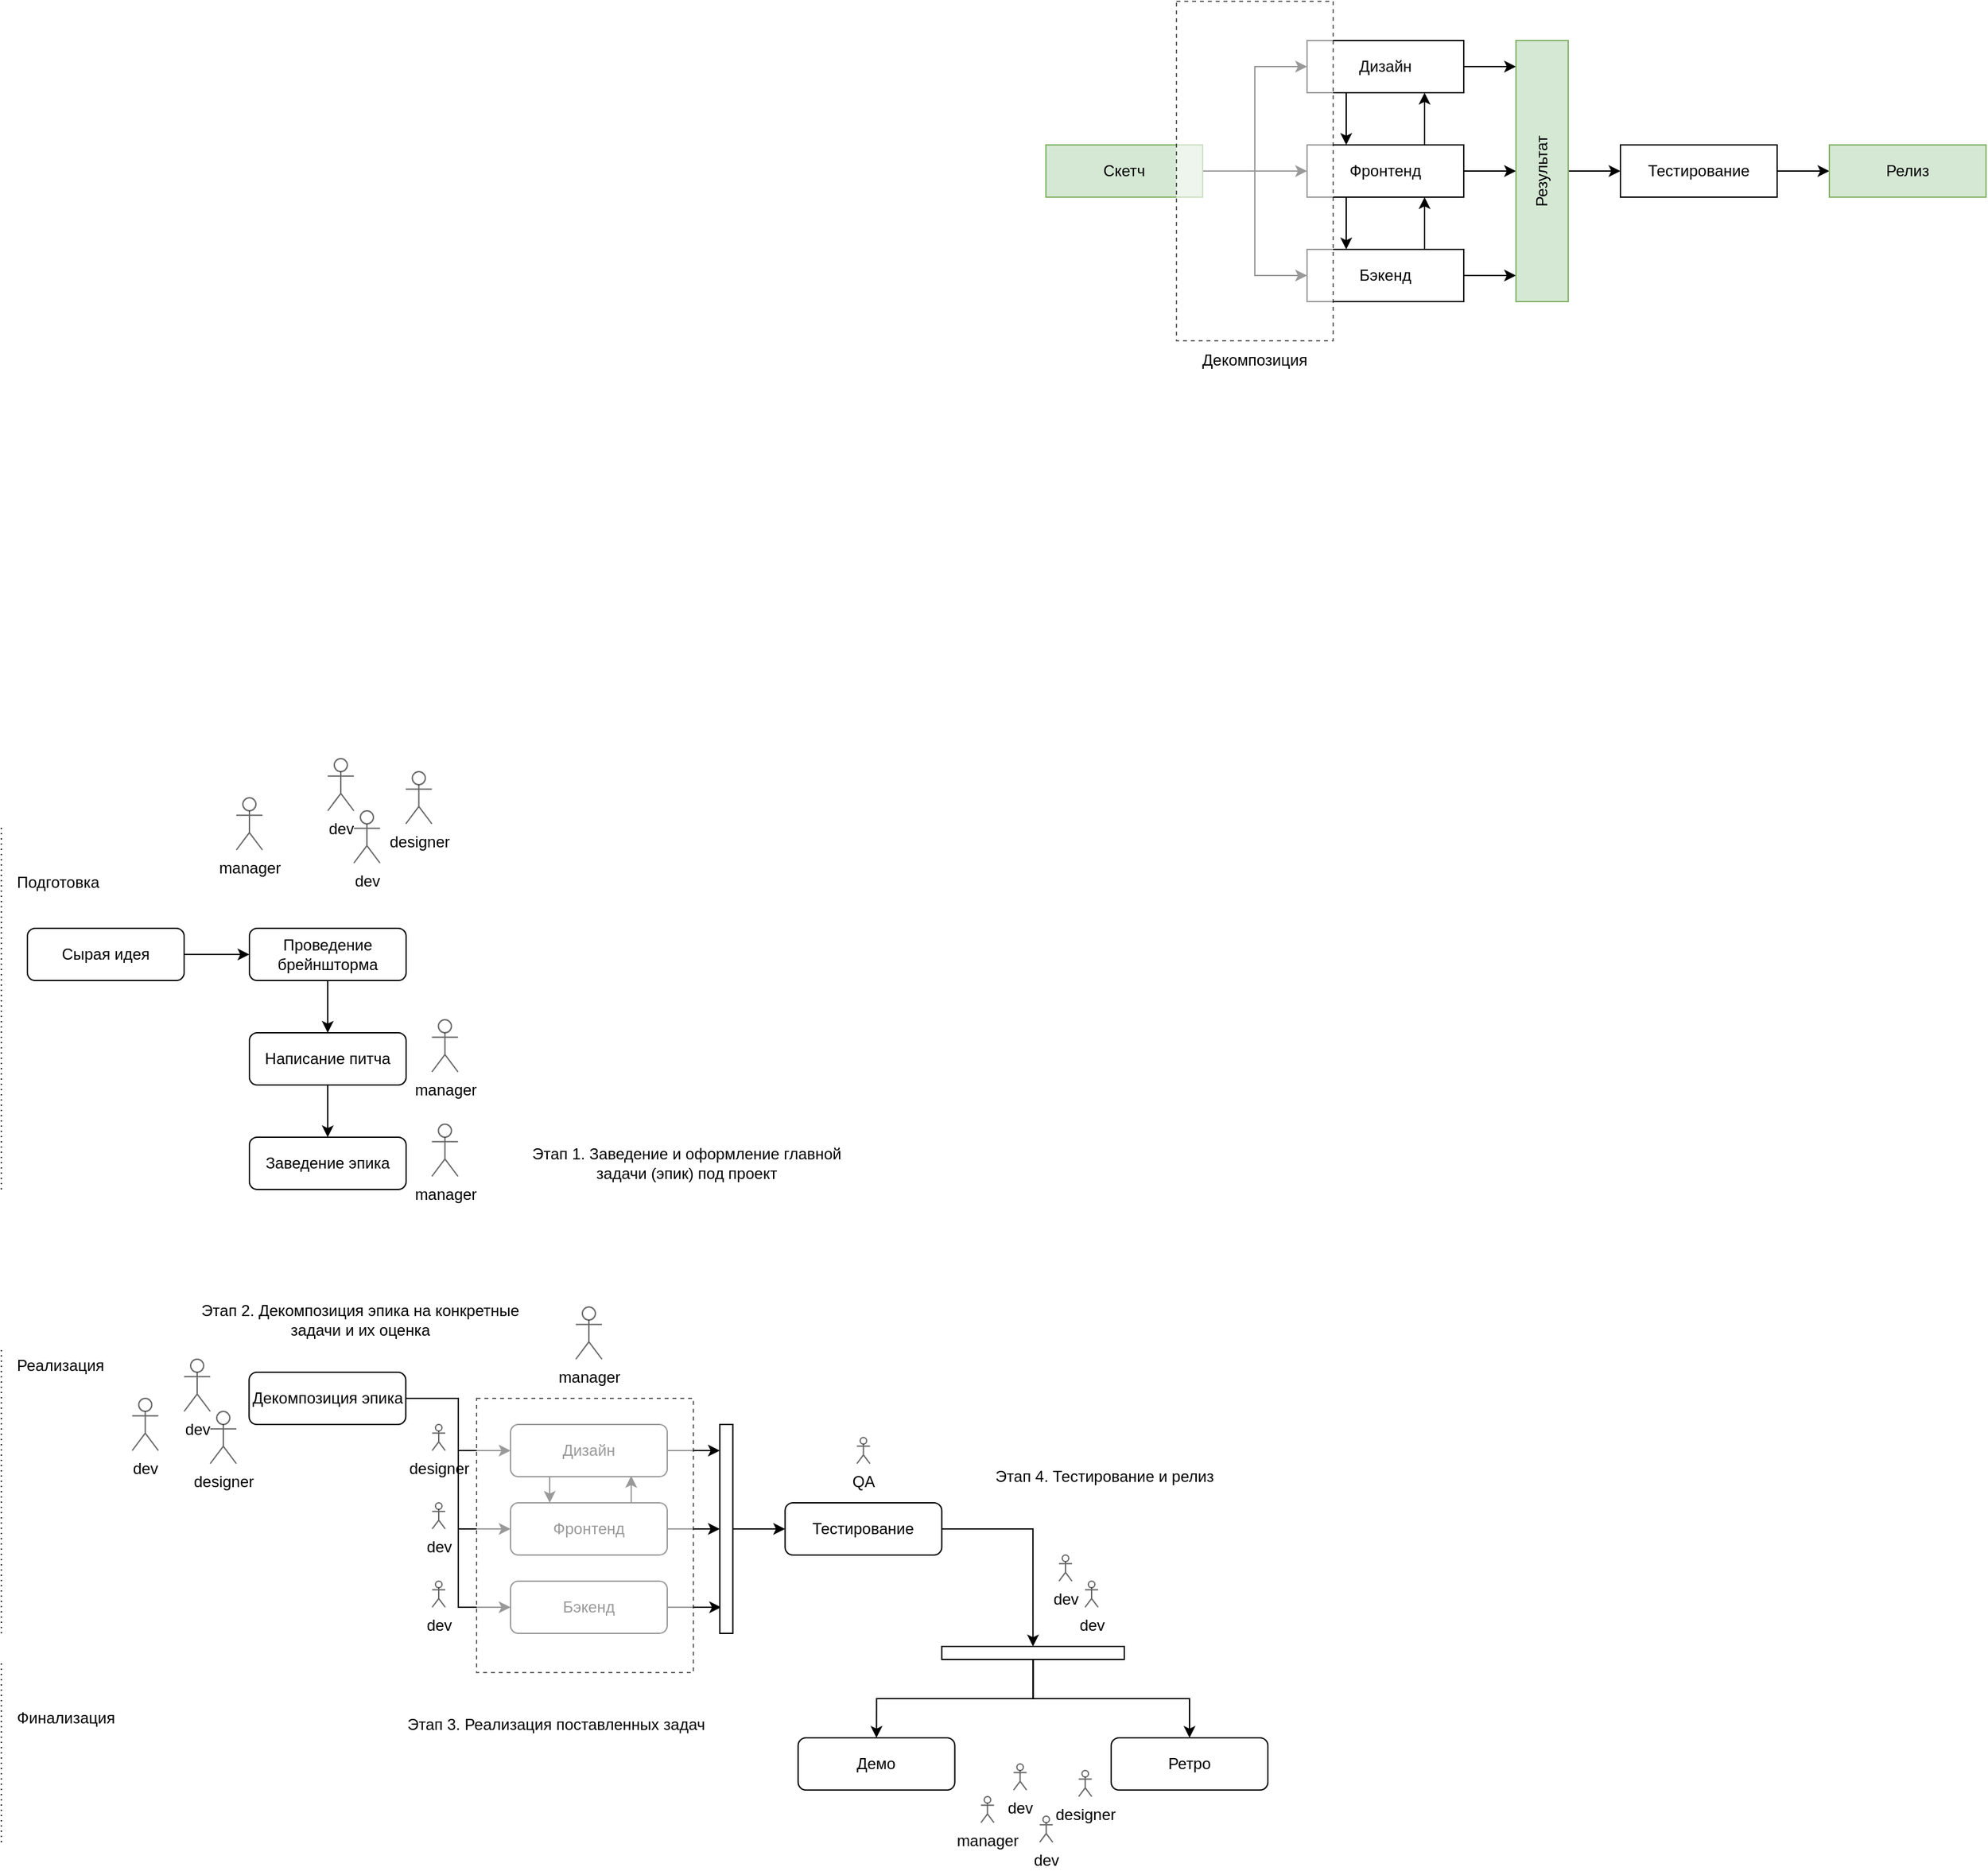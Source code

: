 <mxfile version="15.5.5" type="github">
  <diagram id="WQVOqClJDmihkoMT0SWu" name="Page-1">
    <mxGraphModel dx="1426" dy="2090" grid="1" gridSize="10" guides="1" tooltips="1" connect="1" arrows="1" fold="1" page="1" pageScale="1" pageWidth="827" pageHeight="1169" math="0" shadow="0">
      <root>
        <mxCell id="0" />
        <mxCell id="1" parent="0" />
        <mxCell id="YQrZKttQEr3VEtj5sMxb-9" style="edgeStyle=none;rounded=0;orthogonalLoop=1;jettySize=auto;html=1;endArrow=classic;endFill=1;" edge="1" parent="1" source="YQrZKttQEr3VEtj5sMxb-2" target="YQrZKttQEr3VEtj5sMxb-4">
          <mxGeometry relative="1" as="geometry" />
        </mxCell>
        <mxCell id="YQrZKttQEr3VEtj5sMxb-2" value="Сырая идея" style="rounded=1;whiteSpace=wrap;html=1;" vertex="1" parent="1">
          <mxGeometry x="60" y="-440" width="120" height="40" as="geometry" />
        </mxCell>
        <mxCell id="YQrZKttQEr3VEtj5sMxb-94" style="edgeStyle=elbowEdgeStyle;rounded=0;orthogonalLoop=1;jettySize=auto;html=1;endArrow=classic;endFill=1;strokeWidth=1;" edge="1" parent="1" source="YQrZKttQEr3VEtj5sMxb-4" target="YQrZKttQEr3VEtj5sMxb-93">
          <mxGeometry relative="1" as="geometry" />
        </mxCell>
        <mxCell id="YQrZKttQEr3VEtj5sMxb-4" value="Проведение брейншторма" style="rounded=1;whiteSpace=wrap;html=1;" vertex="1" parent="1">
          <mxGeometry x="230" y="-440" width="120" height="40" as="geometry" />
        </mxCell>
        <mxCell id="YQrZKttQEr3VEtj5sMxb-42" value="" style="edgeStyle=elbowEdgeStyle;rounded=0;orthogonalLoop=1;jettySize=auto;html=1;endArrow=classic;endFill=1;strokeWidth=1;exitX=1;exitY=0.5;exitDx=0;exitDy=0;" edge="1" parent="1" source="YQrZKttQEr3VEtj5sMxb-96" target="YQrZKttQEr3VEtj5sMxb-41">
          <mxGeometry relative="1" as="geometry">
            <mxPoint x="520" y="-80" as="sourcePoint" />
          </mxGeometry>
        </mxCell>
        <mxCell id="YQrZKttQEr3VEtj5sMxb-45" style="edgeStyle=elbowEdgeStyle;rounded=0;orthogonalLoop=1;jettySize=auto;html=1;endArrow=classic;endFill=1;strokeWidth=1;exitX=1;exitY=0.5;exitDx=0;exitDy=0;" edge="1" parent="1" source="YQrZKttQEr3VEtj5sMxb-96" target="YQrZKttQEr3VEtj5sMxb-43">
          <mxGeometry relative="1" as="geometry">
            <mxPoint x="520" y="-80" as="sourcePoint" />
          </mxGeometry>
        </mxCell>
        <mxCell id="YQrZKttQEr3VEtj5sMxb-46" style="edgeStyle=elbowEdgeStyle;rounded=0;orthogonalLoop=1;jettySize=auto;html=1;entryX=0;entryY=0.5;entryDx=0;entryDy=0;endArrow=classic;endFill=1;strokeWidth=1;exitX=1;exitY=0.5;exitDx=0;exitDy=0;" edge="1" parent="1" source="YQrZKttQEr3VEtj5sMxb-96" target="YQrZKttQEr3VEtj5sMxb-44">
          <mxGeometry relative="1" as="geometry">
            <mxPoint x="520" y="-80" as="sourcePoint" />
          </mxGeometry>
        </mxCell>
        <mxCell id="YQrZKttQEr3VEtj5sMxb-111" style="edgeStyle=orthogonalEdgeStyle;rounded=0;orthogonalLoop=1;jettySize=auto;html=1;entryX=0.5;entryY=0;entryDx=0;entryDy=0;endArrow=classic;endFill=1;strokeWidth=1;exitX=1;exitY=0.5;exitDx=0;exitDy=0;" edge="1" parent="1" source="YQrZKttQEr3VEtj5sMxb-21" target="YQrZKttQEr3VEtj5sMxb-109">
          <mxGeometry relative="1" as="geometry" />
        </mxCell>
        <mxCell id="YQrZKttQEr3VEtj5sMxb-21" value="Тестирование" style="rounded=1;whiteSpace=wrap;html=1;" vertex="1" parent="1">
          <mxGeometry x="640.25" width="120" height="40" as="geometry" />
        </mxCell>
        <mxCell id="YQrZKttQEr3VEtj5sMxb-25" value="Демо" style="rounded=1;whiteSpace=wrap;html=1;" vertex="1" parent="1">
          <mxGeometry x="650.25" y="180" width="120" height="40" as="geometry" />
        </mxCell>
        <mxCell id="YQrZKttQEr3VEtj5sMxb-28" value="Подготовка" style="text;html=1;strokeColor=none;fillColor=none;align=left;verticalAlign=middle;whiteSpace=wrap;rounded=0;" vertex="1" parent="1">
          <mxGeometry x="50" y="-490" width="70" height="30" as="geometry" />
        </mxCell>
        <mxCell id="YQrZKttQEr3VEtj5sMxb-31" value="" style="endArrow=none;dashed=1;html=1;dashPattern=1 3;strokeWidth=1;rounded=0;" edge="1" parent="1">
          <mxGeometry width="50" height="50" relative="1" as="geometry">
            <mxPoint x="40" y="-240" as="sourcePoint" />
            <mxPoint x="40" y="-520" as="targetPoint" />
          </mxGeometry>
        </mxCell>
        <mxCell id="YQrZKttQEr3VEtj5sMxb-33" value="Реализация" style="text;html=1;strokeColor=none;fillColor=none;align=left;verticalAlign=middle;whiteSpace=wrap;rounded=0;" vertex="1" parent="1">
          <mxGeometry x="49.75" y="-120" width="70" height="30" as="geometry" />
        </mxCell>
        <mxCell id="YQrZKttQEr3VEtj5sMxb-34" value="" style="endArrow=none;dashed=1;html=1;dashPattern=1 3;strokeWidth=1;rounded=0;" edge="1" parent="1">
          <mxGeometry width="50" height="50" relative="1" as="geometry">
            <mxPoint x="40" y="100" as="sourcePoint" />
            <mxPoint x="40" y="-120" as="targetPoint" />
          </mxGeometry>
        </mxCell>
        <mxCell id="YQrZKttQEr3VEtj5sMxb-36" value="Финализация" style="text;html=1;strokeColor=none;fillColor=none;align=left;verticalAlign=middle;whiteSpace=wrap;rounded=0;" vertex="1" parent="1">
          <mxGeometry x="50" y="150" width="70" height="30" as="geometry" />
        </mxCell>
        <mxCell id="YQrZKttQEr3VEtj5sMxb-37" value="" style="endArrow=none;dashed=1;html=1;dashPattern=1 3;strokeWidth=1;rounded=0;" edge="1" parent="1">
          <mxGeometry width="50" height="50" relative="1" as="geometry">
            <mxPoint x="40" y="260" as="sourcePoint" />
            <mxPoint x="40" y="120" as="targetPoint" />
          </mxGeometry>
        </mxCell>
        <mxCell id="YQrZKttQEr3VEtj5sMxb-39" value="Ретро" style="rounded=1;whiteSpace=wrap;html=1;" vertex="1" parent="1">
          <mxGeometry x="890" y="180" width="120" height="40" as="geometry" />
        </mxCell>
        <mxCell id="YQrZKttQEr3VEtj5sMxb-52" style="edgeStyle=elbowEdgeStyle;rounded=0;orthogonalLoop=1;jettySize=auto;html=1;entryX=0;entryY=0.125;entryDx=0;entryDy=0;entryPerimeter=0;endArrow=classic;endFill=1;strokeWidth=1;" edge="1" parent="1" source="YQrZKttQEr3VEtj5sMxb-41" target="YQrZKttQEr3VEtj5sMxb-51">
          <mxGeometry relative="1" as="geometry" />
        </mxCell>
        <mxCell id="YQrZKttQEr3VEtj5sMxb-56" style="edgeStyle=elbowEdgeStyle;rounded=0;orthogonalLoop=1;jettySize=auto;html=1;entryX=0.25;entryY=0;entryDx=0;entryDy=0;endArrow=classic;endFill=1;strokeWidth=1;" edge="1" parent="1" source="YQrZKttQEr3VEtj5sMxb-41" target="YQrZKttQEr3VEtj5sMxb-43">
          <mxGeometry relative="1" as="geometry" />
        </mxCell>
        <mxCell id="YQrZKttQEr3VEtj5sMxb-41" value="Дизайн" style="rounded=1;whiteSpace=wrap;html=1;" vertex="1" parent="1">
          <mxGeometry x="430" y="-60" width="120" height="40" as="geometry" />
        </mxCell>
        <mxCell id="YQrZKttQEr3VEtj5sMxb-53" style="edgeStyle=elbowEdgeStyle;rounded=0;orthogonalLoop=1;jettySize=auto;html=1;entryX=0;entryY=0.5;entryDx=0;entryDy=0;endArrow=classic;endFill=1;strokeWidth=1;" edge="1" parent="1" source="YQrZKttQEr3VEtj5sMxb-43" target="YQrZKttQEr3VEtj5sMxb-51">
          <mxGeometry relative="1" as="geometry" />
        </mxCell>
        <mxCell id="YQrZKttQEr3VEtj5sMxb-114" style="edgeStyle=orthogonalEdgeStyle;rounded=0;orthogonalLoop=1;jettySize=auto;html=1;entryX=0.77;entryY=0.985;entryDx=0;entryDy=0;entryPerimeter=0;endArrow=classic;endFill=1;strokeWidth=1;exitX=0.782;exitY=0.006;exitDx=0;exitDy=0;exitPerimeter=0;" edge="1" parent="1" source="YQrZKttQEr3VEtj5sMxb-43" target="YQrZKttQEr3VEtj5sMxb-41">
          <mxGeometry relative="1" as="geometry" />
        </mxCell>
        <mxCell id="YQrZKttQEr3VEtj5sMxb-43" value="Фронтенд" style="rounded=1;whiteSpace=wrap;html=1;" vertex="1" parent="1">
          <mxGeometry x="430" width="120" height="40" as="geometry" />
        </mxCell>
        <mxCell id="YQrZKttQEr3VEtj5sMxb-54" style="edgeStyle=elbowEdgeStyle;rounded=0;orthogonalLoop=1;jettySize=auto;html=1;entryX=0.1;entryY=0.875;entryDx=0;entryDy=0;entryPerimeter=0;endArrow=classic;endFill=1;strokeWidth=1;" edge="1" parent="1" source="YQrZKttQEr3VEtj5sMxb-44" target="YQrZKttQEr3VEtj5sMxb-51">
          <mxGeometry relative="1" as="geometry" />
        </mxCell>
        <mxCell id="YQrZKttQEr3VEtj5sMxb-44" value="Бэкенд" style="rounded=1;whiteSpace=wrap;html=1;" vertex="1" parent="1">
          <mxGeometry x="430" y="60" width="120" height="40" as="geometry" />
        </mxCell>
        <mxCell id="YQrZKttQEr3VEtj5sMxb-110" style="edgeStyle=elbowEdgeStyle;rounded=0;orthogonalLoop=1;jettySize=auto;html=1;endArrow=classic;endFill=1;strokeWidth=1;" edge="1" parent="1" source="YQrZKttQEr3VEtj5sMxb-51" target="YQrZKttQEr3VEtj5sMxb-21">
          <mxGeometry relative="1" as="geometry" />
        </mxCell>
        <mxCell id="YQrZKttQEr3VEtj5sMxb-51" value="" style="rounded=0;whiteSpace=wrap;html=1;align=left;" vertex="1" parent="1">
          <mxGeometry x="590.25" y="-60" width="10" height="160" as="geometry" />
        </mxCell>
        <mxCell id="YQrZKttQEr3VEtj5sMxb-65" value="" style="edgeStyle=elbowEdgeStyle;rounded=0;orthogonalLoop=1;jettySize=auto;html=1;endArrow=classic;endFill=1;strokeWidth=1;" edge="1" parent="1" source="YQrZKttQEr3VEtj5sMxb-63" target="YQrZKttQEr3VEtj5sMxb-64">
          <mxGeometry relative="1" as="geometry" />
        </mxCell>
        <mxCell id="YQrZKttQEr3VEtj5sMxb-67" style="edgeStyle=elbowEdgeStyle;rounded=0;orthogonalLoop=1;jettySize=auto;html=1;endArrow=classic;endFill=1;strokeWidth=1;" edge="1" parent="1" source="YQrZKttQEr3VEtj5sMxb-63" target="YQrZKttQEr3VEtj5sMxb-66">
          <mxGeometry relative="1" as="geometry" />
        </mxCell>
        <mxCell id="YQrZKttQEr3VEtj5sMxb-69" style="edgeStyle=elbowEdgeStyle;rounded=0;orthogonalLoop=1;jettySize=auto;html=1;endArrow=classic;endFill=1;strokeWidth=1;" edge="1" parent="1" source="YQrZKttQEr3VEtj5sMxb-63" target="YQrZKttQEr3VEtj5sMxb-68">
          <mxGeometry relative="1" as="geometry" />
        </mxCell>
        <mxCell id="YQrZKttQEr3VEtj5sMxb-63" value="Скетч" style="rounded=0;whiteSpace=wrap;html=1;align=center;verticalAlign=middle;fillColor=#d5e8d4;strokeColor=#82b366;" vertex="1" parent="1">
          <mxGeometry x="840" y="-1040" width="120" height="40" as="geometry" />
        </mxCell>
        <mxCell id="YQrZKttQEr3VEtj5sMxb-71" style="edgeStyle=elbowEdgeStyle;rounded=0;orthogonalLoop=1;jettySize=auto;html=1;entryX=0.75;entryY=1;entryDx=0;entryDy=0;endArrow=classic;endFill=1;strokeWidth=1;" edge="1" parent="1" source="YQrZKttQEr3VEtj5sMxb-64" target="YQrZKttQEr3VEtj5sMxb-68">
          <mxGeometry relative="1" as="geometry" />
        </mxCell>
        <mxCell id="YQrZKttQEr3VEtj5sMxb-72" style="edgeStyle=elbowEdgeStyle;rounded=0;orthogonalLoop=1;jettySize=auto;html=1;entryX=0.25;entryY=0;entryDx=0;entryDy=0;endArrow=classic;endFill=1;strokeWidth=1;" edge="1" parent="1" source="YQrZKttQEr3VEtj5sMxb-64" target="YQrZKttQEr3VEtj5sMxb-66">
          <mxGeometry relative="1" as="geometry" />
        </mxCell>
        <mxCell id="YQrZKttQEr3VEtj5sMxb-76" style="edgeStyle=elbowEdgeStyle;rounded=0;orthogonalLoop=1;jettySize=auto;html=1;entryX=0;entryY=0.5;entryDx=0;entryDy=0;endArrow=classic;endFill=1;strokeWidth=1;" edge="1" parent="1" source="YQrZKttQEr3VEtj5sMxb-64" target="YQrZKttQEr3VEtj5sMxb-74">
          <mxGeometry relative="1" as="geometry" />
        </mxCell>
        <mxCell id="YQrZKttQEr3VEtj5sMxb-64" value="Фронтенд" style="rounded=0;whiteSpace=wrap;html=1;align=center;verticalAlign=middle;" vertex="1" parent="1">
          <mxGeometry x="1040" y="-1040" width="120" height="40" as="geometry" />
        </mxCell>
        <mxCell id="YQrZKttQEr3VEtj5sMxb-73" style="edgeStyle=elbowEdgeStyle;rounded=0;orthogonalLoop=1;jettySize=auto;html=1;entryX=0.75;entryY=1;entryDx=0;entryDy=0;endArrow=classic;endFill=1;strokeWidth=1;" edge="1" parent="1" source="YQrZKttQEr3VEtj5sMxb-66" target="YQrZKttQEr3VEtj5sMxb-64">
          <mxGeometry relative="1" as="geometry" />
        </mxCell>
        <mxCell id="YQrZKttQEr3VEtj5sMxb-77" style="edgeStyle=elbowEdgeStyle;rounded=0;orthogonalLoop=1;jettySize=auto;html=1;entryX=0;entryY=0.9;entryDx=0;entryDy=0;entryPerimeter=0;endArrow=classic;endFill=1;strokeWidth=1;" edge="1" parent="1" source="YQrZKttQEr3VEtj5sMxb-66" target="YQrZKttQEr3VEtj5sMxb-74">
          <mxGeometry relative="1" as="geometry" />
        </mxCell>
        <mxCell id="YQrZKttQEr3VEtj5sMxb-66" value="Бэкенд" style="rounded=0;whiteSpace=wrap;html=1;align=center;verticalAlign=middle;" vertex="1" parent="1">
          <mxGeometry x="1040" y="-960" width="120" height="40" as="geometry" />
        </mxCell>
        <mxCell id="YQrZKttQEr3VEtj5sMxb-70" style="edgeStyle=elbowEdgeStyle;rounded=0;orthogonalLoop=1;jettySize=auto;html=1;entryX=0.25;entryY=0;entryDx=0;entryDy=0;endArrow=classic;endFill=1;strokeWidth=1;" edge="1" parent="1" source="YQrZKttQEr3VEtj5sMxb-68" target="YQrZKttQEr3VEtj5sMxb-64">
          <mxGeometry relative="1" as="geometry" />
        </mxCell>
        <mxCell id="YQrZKttQEr3VEtj5sMxb-75" style="edgeStyle=elbowEdgeStyle;rounded=0;orthogonalLoop=1;jettySize=auto;html=1;entryX=0;entryY=0.1;entryDx=0;entryDy=0;entryPerimeter=0;endArrow=classic;endFill=1;strokeWidth=1;" edge="1" parent="1" source="YQrZKttQEr3VEtj5sMxb-68" target="YQrZKttQEr3VEtj5sMxb-74">
          <mxGeometry relative="1" as="geometry" />
        </mxCell>
        <mxCell id="YQrZKttQEr3VEtj5sMxb-68" value="Дизайн" style="rounded=0;whiteSpace=wrap;html=1;align=center;verticalAlign=middle;" vertex="1" parent="1">
          <mxGeometry x="1040" y="-1120" width="120" height="40" as="geometry" />
        </mxCell>
        <mxCell id="YQrZKttQEr3VEtj5sMxb-79" style="edgeStyle=elbowEdgeStyle;rounded=0;orthogonalLoop=1;jettySize=auto;html=1;endArrow=classic;endFill=1;strokeWidth=1;" edge="1" parent="1" source="YQrZKttQEr3VEtj5sMxb-74" target="YQrZKttQEr3VEtj5sMxb-78">
          <mxGeometry relative="1" as="geometry" />
        </mxCell>
        <mxCell id="YQrZKttQEr3VEtj5sMxb-74" value="Результат" style="rounded=0;whiteSpace=wrap;html=1;align=center;verticalAlign=middle;horizontal=0;fillColor=#d5e8d4;strokeColor=#82b366;" vertex="1" parent="1">
          <mxGeometry x="1200" y="-1120" width="40" height="200" as="geometry" />
        </mxCell>
        <mxCell id="YQrZKttQEr3VEtj5sMxb-81" style="edgeStyle=elbowEdgeStyle;rounded=0;orthogonalLoop=1;jettySize=auto;html=1;endArrow=classic;endFill=1;strokeWidth=1;" edge="1" parent="1" source="YQrZKttQEr3VEtj5sMxb-78" target="YQrZKttQEr3VEtj5sMxb-80">
          <mxGeometry relative="1" as="geometry" />
        </mxCell>
        <mxCell id="YQrZKttQEr3VEtj5sMxb-78" value="Тестирование" style="rounded=0;whiteSpace=wrap;html=1;align=center;verticalAlign=middle;" vertex="1" parent="1">
          <mxGeometry x="1280" y="-1040" width="120" height="40" as="geometry" />
        </mxCell>
        <mxCell id="YQrZKttQEr3VEtj5sMxb-80" value="Релиз" style="rounded=0;whiteSpace=wrap;html=1;align=center;verticalAlign=middle;fillColor=#d5e8d4;strokeColor=#82b366;" vertex="1" parent="1">
          <mxGeometry x="1440" y="-1040" width="120" height="40" as="geometry" />
        </mxCell>
        <mxCell id="YQrZKttQEr3VEtj5sMxb-82" value="" style="rounded=0;whiteSpace=wrap;html=1;align=center;verticalAlign=middle;fillColor=default;dashed=1;opacity=60;" vertex="1" parent="1">
          <mxGeometry x="940" y="-1150" width="120" height="260" as="geometry" />
        </mxCell>
        <mxCell id="YQrZKttQEr3VEtj5sMxb-83" value="Декомпозиция" style="text;html=1;strokeColor=none;fillColor=none;align=center;verticalAlign=middle;whiteSpace=wrap;rounded=0;dashed=1;opacity=60;" vertex="1" parent="1">
          <mxGeometry x="970" y="-890" width="60" height="30" as="geometry" />
        </mxCell>
        <mxCell id="YQrZKttQEr3VEtj5sMxb-85" value="Этап 1. Заведение и оформление главной задачи (эпик) под проект" style="text;html=1;strokeColor=none;fillColor=none;align=center;verticalAlign=middle;whiteSpace=wrap;rounded=0;dashed=1;opacity=60;" vertex="1" parent="1">
          <mxGeometry x="440" y="-280" width="250" height="40" as="geometry" />
        </mxCell>
        <mxCell id="YQrZKttQEr3VEtj5sMxb-86" value="Этап 2. Декомпозиция эпика на конкретные задачи и их оценка" style="text;html=1;strokeColor=none;fillColor=none;align=center;verticalAlign=middle;whiteSpace=wrap;rounded=0;dashed=1;opacity=60;" vertex="1" parent="1">
          <mxGeometry x="190" y="-160" width="250" height="40" as="geometry" />
        </mxCell>
        <mxCell id="YQrZKttQEr3VEtj5sMxb-87" value="Этап 3. Реализация поставленных задач" style="text;html=1;strokeColor=none;fillColor=none;align=center;verticalAlign=middle;whiteSpace=wrap;rounded=0;dashed=1;opacity=60;" vertex="1" parent="1">
          <mxGeometry x="340.25" y="150" width="250" height="40" as="geometry" />
        </mxCell>
        <mxCell id="YQrZKttQEr3VEtj5sMxb-88" value="Этап 4. Тестирование и релиз" style="text;html=1;strokeColor=none;fillColor=none;align=center;verticalAlign=middle;whiteSpace=wrap;rounded=0;dashed=1;opacity=60;" vertex="1" parent="1">
          <mxGeometry x="760" y="-40" width="250" height="40" as="geometry" />
        </mxCell>
        <mxCell id="YQrZKttQEr3VEtj5sMxb-89" value="manager" style="shape=umlActor;verticalLabelPosition=bottom;verticalAlign=top;html=1;outlineConnect=0;fillColor=default;opacity=60;" vertex="1" parent="1">
          <mxGeometry x="220" y="-540" width="20" height="40" as="geometry" />
        </mxCell>
        <mxCell id="YQrZKttQEr3VEtj5sMxb-90" value="dev" style="shape=umlActor;verticalLabelPosition=bottom;verticalAlign=top;html=1;outlineConnect=0;fillColor=default;opacity=60;" vertex="1" parent="1">
          <mxGeometry x="290" y="-570" width="20" height="40" as="geometry" />
        </mxCell>
        <mxCell id="YQrZKttQEr3VEtj5sMxb-91" value="dev" style="shape=umlActor;verticalLabelPosition=bottom;verticalAlign=top;html=1;outlineConnect=0;fillColor=default;opacity=60;" vertex="1" parent="1">
          <mxGeometry x="310" y="-530" width="20" height="40" as="geometry" />
        </mxCell>
        <mxCell id="YQrZKttQEr3VEtj5sMxb-92" value="designer" style="shape=umlActor;verticalLabelPosition=bottom;verticalAlign=top;html=1;outlineConnect=0;fillColor=default;opacity=60;" vertex="1" parent="1">
          <mxGeometry x="349.75" y="-560" width="20" height="40" as="geometry" />
        </mxCell>
        <mxCell id="YQrZKttQEr3VEtj5sMxb-100" style="edgeStyle=elbowEdgeStyle;rounded=0;orthogonalLoop=1;jettySize=auto;html=1;endArrow=classic;endFill=1;strokeWidth=1;" edge="1" parent="1" source="YQrZKttQEr3VEtj5sMxb-93" target="YQrZKttQEr3VEtj5sMxb-95">
          <mxGeometry relative="1" as="geometry" />
        </mxCell>
        <mxCell id="YQrZKttQEr3VEtj5sMxb-93" value="Написание питча" style="rounded=1;whiteSpace=wrap;html=1;" vertex="1" parent="1">
          <mxGeometry x="230" y="-360" width="120" height="40" as="geometry" />
        </mxCell>
        <mxCell id="YQrZKttQEr3VEtj5sMxb-95" value="Заведение эпика" style="rounded=1;whiteSpace=wrap;html=1;" vertex="1" parent="1">
          <mxGeometry x="230" y="-280" width="120" height="40" as="geometry" />
        </mxCell>
        <mxCell id="YQrZKttQEr3VEtj5sMxb-96" value="Декомпозиция эпика" style="rounded=1;whiteSpace=wrap;html=1;" vertex="1" parent="1">
          <mxGeometry x="229.75" y="-100" width="120" height="40" as="geometry" />
        </mxCell>
        <mxCell id="YQrZKttQEr3VEtj5sMxb-97" value="dev" style="shape=umlActor;verticalLabelPosition=bottom;verticalAlign=top;html=1;outlineConnect=0;fillColor=default;opacity=60;" vertex="1" parent="1">
          <mxGeometry x="140.25" y="-80" width="20" height="40" as="geometry" />
        </mxCell>
        <mxCell id="YQrZKttQEr3VEtj5sMxb-98" value="dev" style="shape=umlActor;verticalLabelPosition=bottom;verticalAlign=top;html=1;outlineConnect=0;fillColor=default;opacity=60;" vertex="1" parent="1">
          <mxGeometry x="370" width="10" height="20" as="geometry" />
        </mxCell>
        <mxCell id="YQrZKttQEr3VEtj5sMxb-99" value="designer" style="shape=umlActor;verticalLabelPosition=bottom;verticalAlign=top;html=1;outlineConnect=0;fillColor=default;opacity=60;" vertex="1" parent="1">
          <mxGeometry x="200" y="-70" width="20" height="40" as="geometry" />
        </mxCell>
        <mxCell id="YQrZKttQEr3VEtj5sMxb-102" value="manager" style="shape=umlActor;verticalLabelPosition=bottom;verticalAlign=top;html=1;outlineConnect=0;fillColor=default;opacity=60;" vertex="1" parent="1">
          <mxGeometry x="369.75" y="-290" width="20" height="40" as="geometry" />
        </mxCell>
        <mxCell id="YQrZKttQEr3VEtj5sMxb-103" value="manager" style="shape=umlActor;verticalLabelPosition=bottom;verticalAlign=top;html=1;outlineConnect=0;fillColor=default;opacity=60;" vertex="1" parent="1">
          <mxGeometry x="369.75" y="-370" width="20" height="40" as="geometry" />
        </mxCell>
        <mxCell id="YQrZKttQEr3VEtj5sMxb-104" value="designer" style="shape=umlActor;verticalLabelPosition=bottom;verticalAlign=top;html=1;outlineConnect=0;fillColor=default;opacity=60;" vertex="1" parent="1">
          <mxGeometry x="370" y="-60" width="10" height="20" as="geometry" />
        </mxCell>
        <mxCell id="YQrZKttQEr3VEtj5sMxb-105" value="dev" style="shape=umlActor;verticalLabelPosition=bottom;verticalAlign=top;html=1;outlineConnect=0;fillColor=default;opacity=60;" vertex="1" parent="1">
          <mxGeometry x="370" y="60" width="10" height="20" as="geometry" />
        </mxCell>
        <mxCell id="YQrZKttQEr3VEtj5sMxb-106" value="dev" style="shape=umlActor;verticalLabelPosition=bottom;verticalAlign=top;html=1;outlineConnect=0;fillColor=default;opacity=60;" vertex="1" parent="1">
          <mxGeometry x="180" y="-110" width="20" height="40" as="geometry" />
        </mxCell>
        <mxCell id="YQrZKttQEr3VEtj5sMxb-112" style="edgeStyle=orthogonalEdgeStyle;rounded=0;orthogonalLoop=1;jettySize=auto;html=1;entryX=0.5;entryY=0;entryDx=0;entryDy=0;endArrow=classic;endFill=1;strokeWidth=1;" edge="1" parent="1" source="YQrZKttQEr3VEtj5sMxb-109" target="YQrZKttQEr3VEtj5sMxb-25">
          <mxGeometry relative="1" as="geometry" />
        </mxCell>
        <mxCell id="YQrZKttQEr3VEtj5sMxb-113" style="edgeStyle=orthogonalEdgeStyle;rounded=0;orthogonalLoop=1;jettySize=auto;html=1;endArrow=classic;endFill=1;strokeWidth=1;" edge="1" parent="1" source="YQrZKttQEr3VEtj5sMxb-109" target="YQrZKttQEr3VEtj5sMxb-39">
          <mxGeometry relative="1" as="geometry" />
        </mxCell>
        <mxCell id="YQrZKttQEr3VEtj5sMxb-109" value="" style="rounded=0;whiteSpace=wrap;html=1;align=left;" vertex="1" parent="1">
          <mxGeometry x="760.25" y="110" width="139.75" height="10" as="geometry" />
        </mxCell>
        <mxCell id="YQrZKttQEr3VEtj5sMxb-115" value="QA" style="shape=umlActor;verticalLabelPosition=bottom;verticalAlign=top;html=1;outlineConnect=0;fillColor=default;opacity=60;" vertex="1" parent="1">
          <mxGeometry x="695.25" y="-50" width="10" height="20" as="geometry" />
        </mxCell>
        <mxCell id="YQrZKttQEr3VEtj5sMxb-118" value="dev" style="shape=umlActor;verticalLabelPosition=bottom;verticalAlign=top;html=1;outlineConnect=0;fillColor=default;opacity=60;" vertex="1" parent="1">
          <mxGeometry x="850" y="40" width="10" height="20" as="geometry" />
        </mxCell>
        <mxCell id="YQrZKttQEr3VEtj5sMxb-119" value="dev" style="shape=umlActor;verticalLabelPosition=bottom;verticalAlign=top;html=1;outlineConnect=0;fillColor=default;opacity=60;" vertex="1" parent="1">
          <mxGeometry x="870" y="60" width="10" height="20" as="geometry" />
        </mxCell>
        <mxCell id="YQrZKttQEr3VEtj5sMxb-124" value="" style="group" vertex="1" connectable="0" parent="1">
          <mxGeometry x="790.25" y="210" width="74.87" height="40" as="geometry" />
        </mxCell>
        <mxCell id="YQrZKttQEr3VEtj5sMxb-120" value="manager" style="shape=umlActor;verticalLabelPosition=bottom;verticalAlign=top;html=1;outlineConnect=0;fillColor=default;opacity=60;" vertex="1" parent="YQrZKttQEr3VEtj5sMxb-124">
          <mxGeometry y="15" width="9.999" height="20" as="geometry" />
        </mxCell>
        <mxCell id="YQrZKttQEr3VEtj5sMxb-121" value="dev" style="shape=umlActor;verticalLabelPosition=bottom;verticalAlign=top;html=1;outlineConnect=0;fillColor=default;opacity=60;" vertex="1" parent="YQrZKttQEr3VEtj5sMxb-124">
          <mxGeometry x="24.998" y="-10" width="9.999" height="20" as="geometry" />
        </mxCell>
        <mxCell id="YQrZKttQEr3VEtj5sMxb-122" value="dev" style="shape=umlActor;verticalLabelPosition=bottom;verticalAlign=top;html=1;outlineConnect=0;fillColor=default;opacity=60;" vertex="1" parent="YQrZKttQEr3VEtj5sMxb-124">
          <mxGeometry x="44.997" y="30" width="9.999" height="20" as="geometry" />
        </mxCell>
        <mxCell id="YQrZKttQEr3VEtj5sMxb-123" value="designer" style="shape=umlActor;verticalLabelPosition=bottom;verticalAlign=top;html=1;outlineConnect=0;fillColor=default;opacity=60;" vertex="1" parent="YQrZKttQEr3VEtj5sMxb-124">
          <mxGeometry x="74.871" y="-5" width="9.999" height="20" as="geometry" />
        </mxCell>
        <mxCell id="YQrZKttQEr3VEtj5sMxb-125" value="" style="rounded=0;whiteSpace=wrap;html=1;align=center;verticalAlign=middle;fillColor=default;dashed=1;opacity=60;" vertex="1" parent="1">
          <mxGeometry x="404" y="-80" width="166" height="210" as="geometry" />
        </mxCell>
        <mxCell id="YQrZKttQEr3VEtj5sMxb-126" value="manager" style="shape=umlActor;verticalLabelPosition=bottom;verticalAlign=top;html=1;outlineConnect=0;fillColor=default;opacity=60;" vertex="1" parent="1">
          <mxGeometry x="480" y="-150" width="20" height="40" as="geometry" />
        </mxCell>
      </root>
    </mxGraphModel>
  </diagram>
</mxfile>
